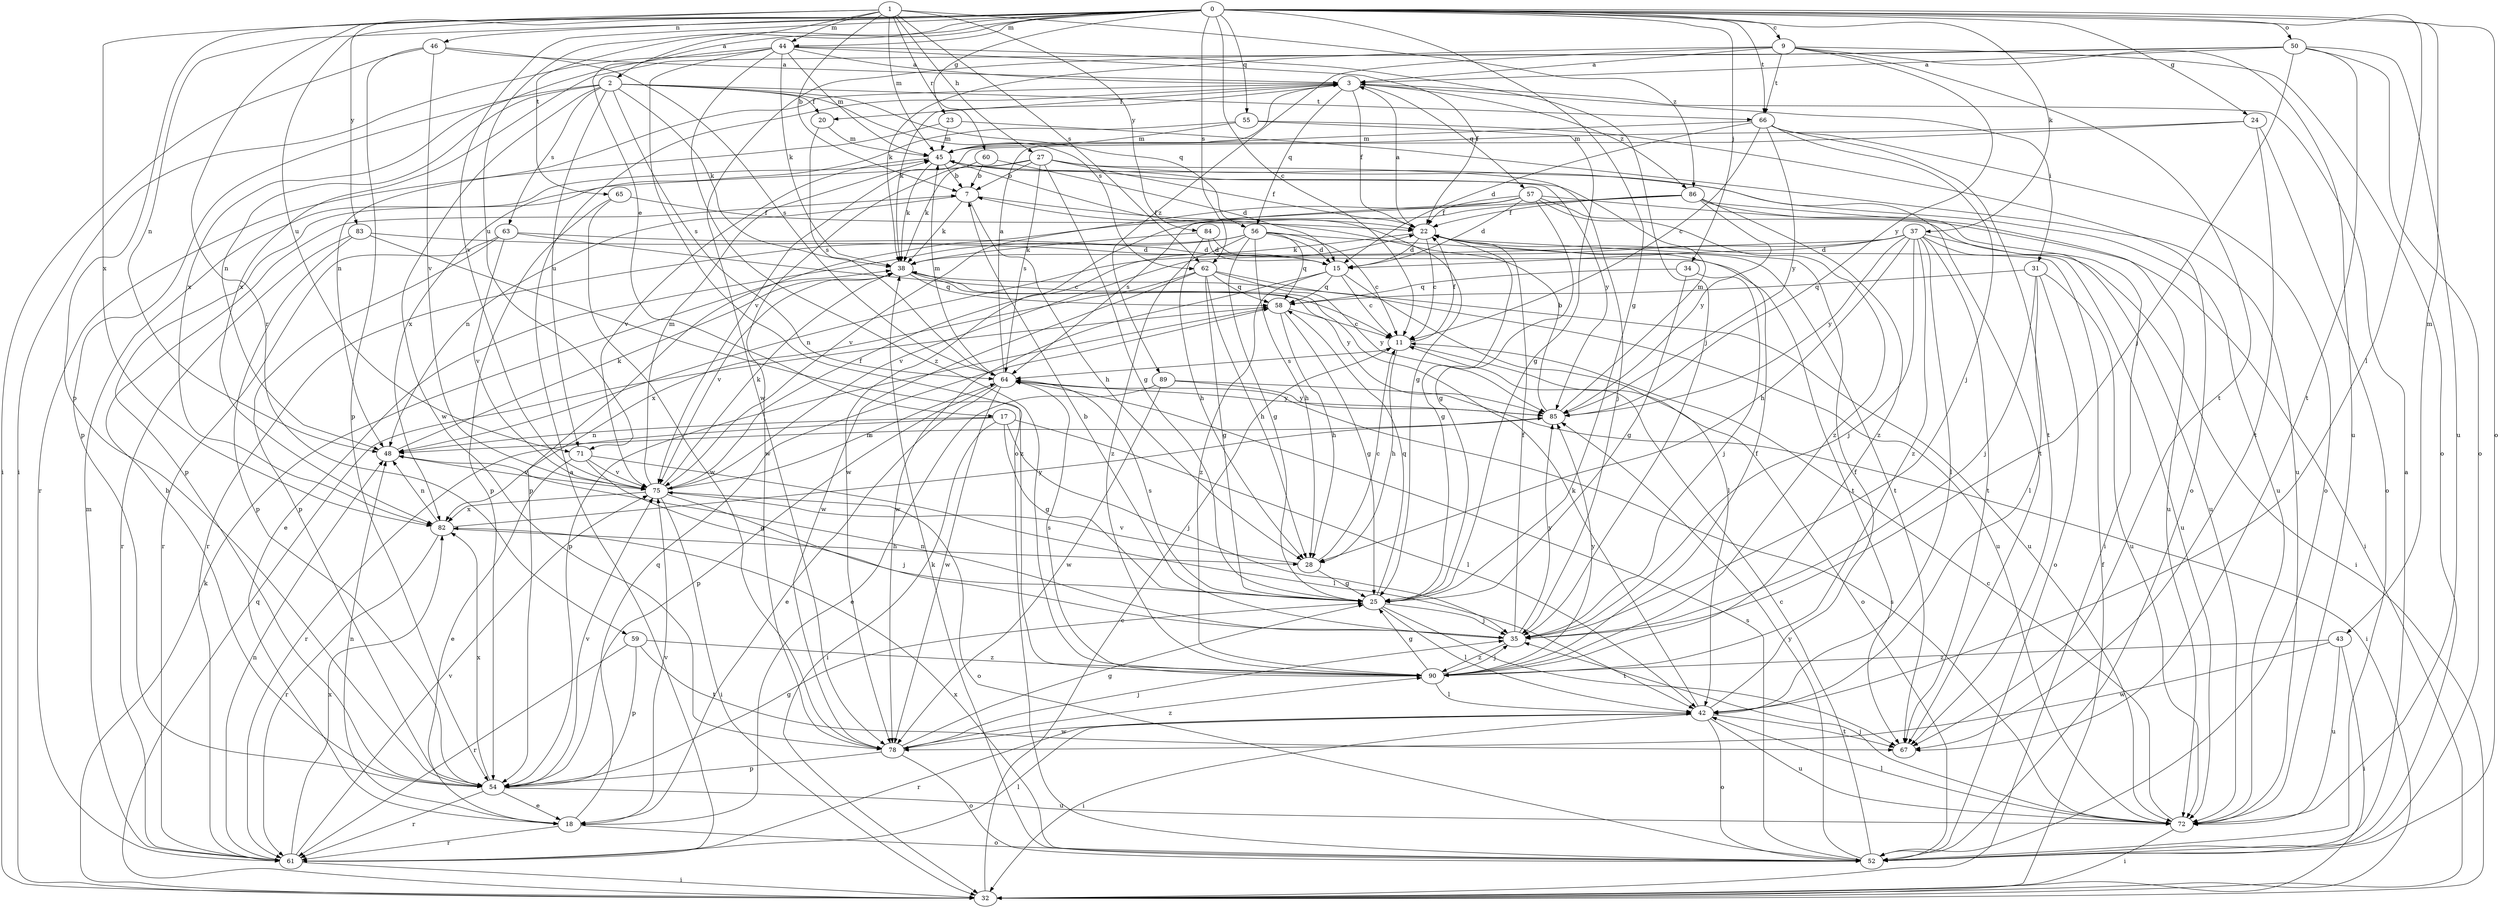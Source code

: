 strict digraph  {
0;
1;
2;
3;
7;
9;
11;
15;
17;
18;
20;
22;
23;
24;
25;
27;
28;
31;
32;
34;
35;
37;
38;
42;
43;
44;
45;
46;
48;
50;
52;
54;
55;
56;
57;
58;
59;
60;
61;
62;
63;
64;
65;
66;
67;
71;
72;
75;
78;
82;
83;
84;
85;
86;
89;
90;
0 -> 9  [label=c];
0 -> 11  [label=c];
0 -> 17  [label=e];
0 -> 23  [label=g];
0 -> 24  [label=g];
0 -> 25  [label=g];
0 -> 34  [label=j];
0 -> 37  [label=k];
0 -> 42  [label=l];
0 -> 43  [label=m];
0 -> 44  [label=m];
0 -> 46  [label=n];
0 -> 48  [label=n];
0 -> 50  [label=o];
0 -> 52  [label=o];
0 -> 54  [label=p];
0 -> 55  [label=q];
0 -> 59  [label=r];
0 -> 62  [label=s];
0 -> 65  [label=t];
0 -> 66  [label=t];
0 -> 71  [label=u];
0 -> 75  [label=v];
0 -> 83  [label=y];
1 -> 2  [label=a];
1 -> 7  [label=b];
1 -> 27  [label=h];
1 -> 44  [label=m];
1 -> 45  [label=m];
1 -> 60  [label=r];
1 -> 62  [label=s];
1 -> 71  [label=u];
1 -> 82  [label=x];
1 -> 84  [label=y];
1 -> 86  [label=z];
2 -> 20  [label=f];
2 -> 38  [label=k];
2 -> 48  [label=n];
2 -> 54  [label=p];
2 -> 56  [label=q];
2 -> 62  [label=s];
2 -> 63  [label=s];
2 -> 64  [label=s];
2 -> 66  [label=t];
2 -> 71  [label=u];
2 -> 78  [label=w];
3 -> 20  [label=f];
3 -> 22  [label=f];
3 -> 31  [label=i];
3 -> 38  [label=k];
3 -> 48  [label=n];
3 -> 56  [label=q];
3 -> 57  [label=q];
3 -> 86  [label=z];
7 -> 22  [label=f];
7 -> 28  [label=h];
7 -> 38  [label=k];
7 -> 48  [label=n];
9 -> 3  [label=a];
9 -> 38  [label=k];
9 -> 52  [label=o];
9 -> 66  [label=t];
9 -> 67  [label=t];
9 -> 72  [label=u];
9 -> 85  [label=y];
9 -> 89  [label=z];
11 -> 22  [label=f];
11 -> 28  [label=h];
11 -> 52  [label=o];
11 -> 64  [label=s];
15 -> 11  [label=c];
15 -> 42  [label=l];
15 -> 58  [label=q];
15 -> 78  [label=w];
15 -> 90  [label=z];
17 -> 25  [label=g];
17 -> 32  [label=i];
17 -> 35  [label=j];
17 -> 42  [label=l];
17 -> 48  [label=n];
17 -> 61  [label=r];
18 -> 48  [label=n];
18 -> 52  [label=o];
18 -> 58  [label=q];
18 -> 61  [label=r];
18 -> 75  [label=v];
20 -> 45  [label=m];
20 -> 64  [label=s];
22 -> 3  [label=a];
22 -> 11  [label=c];
22 -> 15  [label=d];
22 -> 25  [label=g];
22 -> 38  [label=k];
23 -> 45  [label=m];
23 -> 61  [label=r];
23 -> 72  [label=u];
24 -> 45  [label=m];
24 -> 52  [label=o];
24 -> 67  [label=t];
24 -> 75  [label=v];
25 -> 35  [label=j];
25 -> 42  [label=l];
25 -> 58  [label=q];
25 -> 64  [label=s];
25 -> 67  [label=t];
27 -> 7  [label=b];
27 -> 22  [label=f];
27 -> 25  [label=g];
27 -> 35  [label=j];
27 -> 38  [label=k];
27 -> 54  [label=p];
27 -> 64  [label=s];
27 -> 67  [label=t];
28 -> 11  [label=c];
28 -> 25  [label=g];
28 -> 75  [label=v];
31 -> 35  [label=j];
31 -> 42  [label=l];
31 -> 52  [label=o];
31 -> 58  [label=q];
31 -> 72  [label=u];
32 -> 11  [label=c];
32 -> 22  [label=f];
32 -> 38  [label=k];
32 -> 58  [label=q];
34 -> 25  [label=g];
34 -> 35  [label=j];
34 -> 58  [label=q];
35 -> 7  [label=b];
35 -> 22  [label=f];
35 -> 48  [label=n];
35 -> 85  [label=y];
35 -> 90  [label=z];
37 -> 15  [label=d];
37 -> 28  [label=h];
37 -> 32  [label=i];
37 -> 35  [label=j];
37 -> 42  [label=l];
37 -> 48  [label=n];
37 -> 67  [label=t];
37 -> 72  [label=u];
37 -> 75  [label=v];
37 -> 85  [label=y];
37 -> 90  [label=z];
38 -> 58  [label=q];
38 -> 72  [label=u];
38 -> 75  [label=v];
38 -> 85  [label=y];
42 -> 22  [label=f];
42 -> 32  [label=i];
42 -> 38  [label=k];
42 -> 52  [label=o];
42 -> 61  [label=r];
42 -> 67  [label=t];
42 -> 72  [label=u];
42 -> 78  [label=w];
43 -> 32  [label=i];
43 -> 72  [label=u];
43 -> 78  [label=w];
43 -> 90  [label=z];
44 -> 3  [label=a];
44 -> 22  [label=f];
44 -> 32  [label=i];
44 -> 35  [label=j];
44 -> 38  [label=k];
44 -> 45  [label=m];
44 -> 52  [label=o];
44 -> 82  [label=x];
44 -> 90  [label=z];
45 -> 7  [label=b];
45 -> 25  [label=g];
45 -> 38  [label=k];
45 -> 72  [label=u];
45 -> 75  [label=v];
45 -> 85  [label=y];
46 -> 3  [label=a];
46 -> 32  [label=i];
46 -> 54  [label=p];
46 -> 64  [label=s];
46 -> 75  [label=v];
48 -> 38  [label=k];
48 -> 75  [label=v];
50 -> 3  [label=a];
50 -> 35  [label=j];
50 -> 52  [label=o];
50 -> 67  [label=t];
50 -> 72  [label=u];
50 -> 78  [label=w];
50 -> 82  [label=x];
52 -> 3  [label=a];
52 -> 11  [label=c];
52 -> 38  [label=k];
52 -> 64  [label=s];
52 -> 82  [label=x];
52 -> 85  [label=y];
54 -> 7  [label=b];
54 -> 18  [label=e];
54 -> 25  [label=g];
54 -> 61  [label=r];
54 -> 72  [label=u];
54 -> 75  [label=v];
54 -> 82  [label=x];
55 -> 25  [label=g];
55 -> 45  [label=m];
55 -> 52  [label=o];
55 -> 82  [label=x];
56 -> 11  [label=c];
56 -> 15  [label=d];
56 -> 18  [label=e];
56 -> 25  [label=g];
56 -> 28  [label=h];
56 -> 58  [label=q];
56 -> 61  [label=r];
56 -> 67  [label=t];
56 -> 90  [label=z];
57 -> 15  [label=d];
57 -> 22  [label=f];
57 -> 25  [label=g];
57 -> 32  [label=i];
57 -> 64  [label=s];
57 -> 72  [label=u];
57 -> 75  [label=v];
57 -> 90  [label=z];
58 -> 11  [label=c];
58 -> 25  [label=g];
58 -> 28  [label=h];
58 -> 54  [label=p];
59 -> 54  [label=p];
59 -> 61  [label=r];
59 -> 67  [label=t];
59 -> 90  [label=z];
60 -> 7  [label=b];
60 -> 15  [label=d];
60 -> 78  [label=w];
61 -> 3  [label=a];
61 -> 32  [label=i];
61 -> 42  [label=l];
61 -> 45  [label=m];
61 -> 48  [label=n];
61 -> 75  [label=v];
61 -> 82  [label=x];
62 -> 25  [label=g];
62 -> 28  [label=h];
62 -> 58  [label=q];
62 -> 72  [label=u];
62 -> 78  [label=w];
62 -> 82  [label=x];
62 -> 85  [label=y];
63 -> 11  [label=c];
63 -> 15  [label=d];
63 -> 54  [label=p];
63 -> 61  [label=r];
63 -> 75  [label=v];
64 -> 3  [label=a];
64 -> 18  [label=e];
64 -> 45  [label=m];
64 -> 54  [label=p];
64 -> 78  [label=w];
64 -> 85  [label=y];
65 -> 22  [label=f];
65 -> 54  [label=p];
65 -> 78  [label=w];
66 -> 11  [label=c];
66 -> 15  [label=d];
66 -> 35  [label=j];
66 -> 45  [label=m];
66 -> 52  [label=o];
66 -> 67  [label=t];
66 -> 85  [label=y];
71 -> 18  [label=e];
71 -> 25  [label=g];
71 -> 42  [label=l];
71 -> 75  [label=v];
72 -> 11  [label=c];
72 -> 32  [label=i];
72 -> 35  [label=j];
72 -> 42  [label=l];
72 -> 64  [label=s];
75 -> 22  [label=f];
75 -> 32  [label=i];
75 -> 35  [label=j];
75 -> 38  [label=k];
75 -> 45  [label=m];
75 -> 52  [label=o];
75 -> 64  [label=s];
75 -> 82  [label=x];
78 -> 25  [label=g];
78 -> 35  [label=j];
78 -> 52  [label=o];
78 -> 54  [label=p];
78 -> 90  [label=z];
82 -> 28  [label=h];
82 -> 48  [label=n];
82 -> 61  [label=r];
82 -> 85  [label=y];
83 -> 15  [label=d];
83 -> 54  [label=p];
83 -> 61  [label=r];
83 -> 90  [label=z];
84 -> 15  [label=d];
84 -> 28  [label=h];
84 -> 38  [label=k];
84 -> 67  [label=t];
85 -> 7  [label=b];
85 -> 45  [label=m];
85 -> 48  [label=n];
86 -> 22  [label=f];
86 -> 32  [label=i];
86 -> 54  [label=p];
86 -> 72  [label=u];
86 -> 78  [label=w];
86 -> 85  [label=y];
86 -> 90  [label=z];
89 -> 18  [label=e];
89 -> 32  [label=i];
89 -> 78  [label=w];
89 -> 85  [label=y];
90 -> 22  [label=f];
90 -> 25  [label=g];
90 -> 35  [label=j];
90 -> 42  [label=l];
90 -> 64  [label=s];
90 -> 85  [label=y];
}
